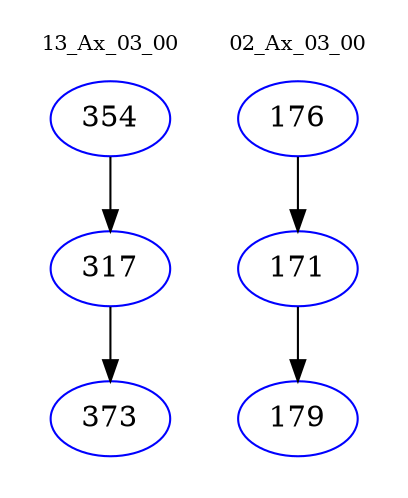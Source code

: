 digraph{
subgraph cluster_0 {
color = white
label = "13_Ax_03_00";
fontsize=10;
T0_354 [label="354", color="blue"]
T0_354 -> T0_317 [color="black"]
T0_317 [label="317", color="blue"]
T0_317 -> T0_373 [color="black"]
T0_373 [label="373", color="blue"]
}
subgraph cluster_1 {
color = white
label = "02_Ax_03_00";
fontsize=10;
T1_176 [label="176", color="blue"]
T1_176 -> T1_171 [color="black"]
T1_171 [label="171", color="blue"]
T1_171 -> T1_179 [color="black"]
T1_179 [label="179", color="blue"]
}
}
